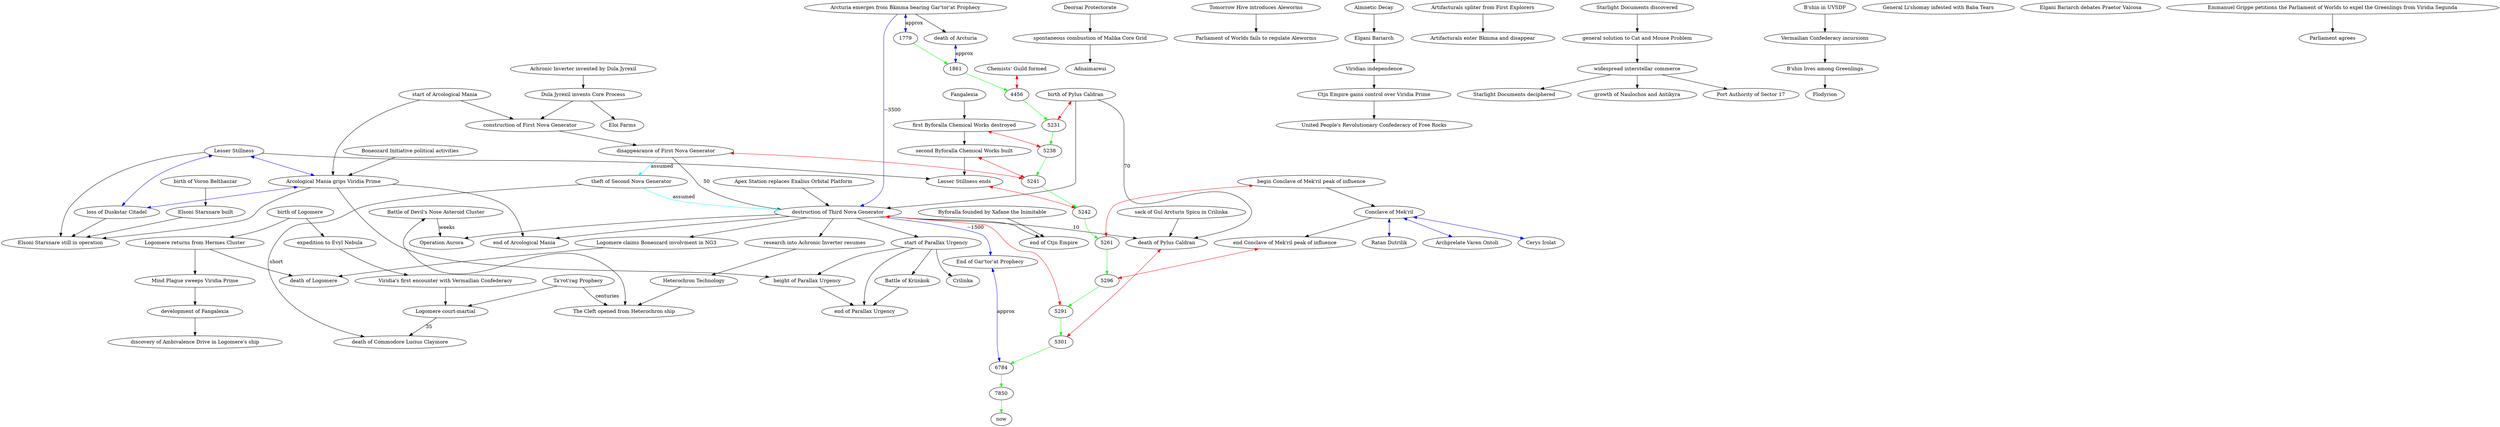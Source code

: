 digraph viridia
{
"dest NG3" [label="destruction of Third Nova Generator"]


# [[Welcome]]
"dest NG3" -> "start of Parallax Urgency"
"start of Parallax Urgency" -> "end of Parallax Urgency"

# [[Achronic Inverter]]
# We do know that "Achronic Inverter invented by Dula Jyrexil" comes
# before "dest NG3" from this article, but from [[Core Process]], we know
# that it also comes before the First Nova Generator.  Since NG1 is before
# NG3, we choose to simplify our graph by removing the line to NG3, as it
# (now) provides no useful additional information.

#"Achronic Inverter invented by Dula Jyrexil" -> "dest NG3"
"dest NG3" -> "research into Achronic Inverter resumes" -> "Heterochron Technology"

# [[Adnaimareui]]
"Deorsai Protectorate" -> "spontaneous combustion of Malika Core Grid" -> "Adnaimareui"

# [[Aleworms]]
"Tomorrow Hive introduces Aleworms" -> "Parliament of Worlds fails to regulate Aleworms"

# [[Almnetic Decay]]
#"collapse of Almnetic Empire"
"Almnetic Decay"

# [[Ambivalence Drive]]
"birth of Logomere" -> "Logomere returns from Hermes Cluster" -> "death of Logomere"
"Logomere returns from Hermes Cluster" -> "Mind Plague sweeps Viridia Prime" -> "development of Fangalexia" -> "discovery of Ambivalence Drive in Logomere's ship"

# [[Apex Station]]
"Apex Station replaces Exalius Orbital Platform" -> "dest NG3" -> "Operation Aurora"

# [[Arcological Mania]]
"Arcological Mania" [label="Arcological Mania grips Viridia Prime"]
# REVIEW
"Lesser Stillness" -> "Arcological Mania" [dir="both" color="blue"]
"Arcological Mania" -> "loss of Duskstar Citadel" [dir="both" color="blue"]
"Lesser Stillness" -> "loss of Duskstar Citadel" [dir="both" color="blue"]

"Lesser Stillness" -> "Elsoni Starsnare still in operation"
"Arcological Mania" -> "Elsoni Starsnare still in operation"
"loss of Duskstar Citadel" -> "Elsoni Starsnare still in operation"

# [[Arcturianism]]
"Arcturia emerges" [label="Arcturia emerges from Bkmma bearing Gar'tor'at Prophecy"]
"Arcturia emerges" -> "death of Arcturia"
"Arcturia emerges" -> "dest NG3" [label="~3500" color="blue"]
"dest NG3" -> "End of Gar'tor'at Prophecy" [label="~1500" color="blue"]
7850 -> "now" [color="green"]

# [[Artifacturals]]
"Artifacturals spliter from First Explorers" -> "Artifacturals enter Bkmma and disappear"

# [[Ascacian Wastes]]

# [[Astrogation]]
"Starlight Documents discovered" -> "general solution to Cat and Mouse Problem" -> "widespread interstellar commerce" -> "Starlight Documents deciphered"
"widespread interstellar commerce" -> "growth of Naulochos and Antikyra"
"widespread interstellar commerce" -> "Port Authority of Sector 17"

######


# [[B'shin]]
"B'shin in UVSDF" -> "Vermailian Confederacy incursions" -> "B'shin lives among Greenlings" -> "Flodyrion"

# [[Baba Tears]]
"General Li'shomay infested with Baba Tears"

# [[Elgani Bariarch]]
"Almnetic Decay" -> "Elgani Bariarch"
"Elgani Bariarch debates Praetor Valcosa"
"Elgani Bariarch" -> "Viridian independence"

# [[Barometz]]
"Emmanuel Grippe petitions the Parliament of Worlds to expel the Greenlings from Viridia Segunda" -> "Parliament agrees"

# [[Battle of Kriinkok]]
"start of Parallax Urgency" -> "Battle of Kriinkok" -> "end of Parallax Urgency"

# [[Bazrahin]]

# [[Voron Belthaszar]]
"birth of Voron Belthaszar" -> "Elsoni Starsnare built" -> "Elsoni Starsnare still in operation"
"Arcological Mania" -> "height of Parallax Urgency"
"start of Parallax Urgency" -> "height of Parallax Urgency" -> "end of Parallax Urgency"

# [[Bkmma]]

# [[Blank Space]]
"Battle of Devil's Nose Asteroid Cluster" -> "Operation Aurora" [label="weeks"]
"Battle of Devil's Nose Asteroid Cluster" -> "The Cleft opened from Heterochron ship" [dir="both"]
"Heterochron Technology" -> "The Cleft opened from Heterochron ship"

# [[Boneozard Initiative]]
"Boneozard Initiative political activities" -> "Arcological Mania"
"start of Arcological Mania" -> "Arcological Mania" -> "end of Arcological Mania"
"start of Arcological Mania" -> "construction of First Nova Generator" -> "disappearance of First Nova Generator"
"dest NG3" -> "end of Arcological Mania"
"disappearance of First Nova Generator" -> "dest NG3" [label="50"]
"dest NG3" -> "Logomere claims Boneozard involvment in NG3" -> "death of Logomere"

# "theft of NG2" comes from [[Commodore Lucius Claymore]]; we assume that
# First, Second, Third are in order
"disappearance of First Nova Generator" -> "theft of Second Nova Generator" -> "dest NG3" [color="cyan" label="assumed"]

# [[Byforalla]]
"Byforalla founded by Xafane the Inimitable" -> "end of Ctjn Empire"

######


# [[Pylus Caldran]]
"birth of Pylus Caldran" -> 5231 [dir="both" color="red"]
"death of Pylus Caldran" -> 5301 [dir="both" color="red"]
"birth of Pylus Caldran" -> "death of Pylus Caldran" [label="70"]
"death of Arcturia" -> 1861 [dir="both" label="approx" color="blue"]
"birth of Pylus Caldran" -> "dest NG3"
"dest NG3" -> "death of Pylus Caldran" [label="10"]
"sack of Gul Arcturis Spicu in Crilinka" -> "death of Pylus Caldran"

# via calculating that dest NG3 = "death of Pylus Caldran" - 10 years
"dest NG3" -> 5291 [dir="both" color="red"]
"End of Gar'tor'at Prophecy" -> 6784 [dir="both" label="approx" color="blue"]
"Arcturia emerges" -> 1779 [dir="both" label="approx" color="blue"]
"disappearance of First Nova Generator" -> 5241 [dir="both" color="red"]

# [[Cat and Mouse Problem]]

# [[Chemists' Guild]]

"Chemists' Guild formed" -> 4456 [dir="both" color="red"]
"first Byforalla Chemical Works destroyed" -> 5238 [dir="both" color="red"]
"Fangalexia" -> "first Byforalla Chemical Works destroyed" -> "second Byforalla Chemical Works built" -> "Lesser Stillness ends"
"second Byforalla Chemical Works built" -> 5241 [dir="both" color="red"]
"Lesser Stillness" -> "Lesser Stillness ends"
"Lesser Stillness ends" -> 5242 [dir="both" color="red"]
"dest NG3" -> "end of Ctjn Empire"

# [[The Cleft]]
"Ta'rot'rag Prophecy" -> "The Cleft opened from Heterochron ship" [label="centuries"]

# [[Commodore Lucius Claymore]]
"birth of Logomere" -> "expedition to Evyl Nebula" -> "Viridia's first encounter with Vermailian Confederacy" -> "Logomere court-martial"
"Logomere court-martial" -> "death of Commodore Lucius Claymore" [label="35"]
"theft of Second Nova Generator" -> "death of Commodore Lucius Claymore" [label="short"]
"Ta'rot'rag Prophecy"->"Logomere court-martial"

# [[Conclave of Mek'ril]]
# REVIEW
"begin Conclave of Mek'ril peak of influence" -> 5261 [dir="both" color="red"]
"end Conclave of Mek'ril peak of influence" -> 5296 [dir="both" color="red"]
"begin Conclave of Mek'ril peak of influence" -> "Conclave of Mek'ril" -> "end Conclave of Mek'ril peak of influence"

"Conclave of Mek'ril" -> "Ratan Dutrilik" [dir="both" color="blue"]
"Conclave of Mek'ril" -> "Archprelate Varen Ontoli" [dir="both" color="blue"]
"Conclave of Mek'ril" -> "Cerys Irolat" [dir="both" color="blue"]

# [[Core Process]]
"Achronic Inverter invented by Dula Jyrexil" -> "Dula Jyrexil invents Core Process" -> "construction of First Nova Generator"
"Dula Jyrexil invents Core Process" -> "Eloi Farms"

# [[Crilinka]]
"start of Parallax Urgency" -> "Crilinka"
# REVIEW: implies that Fangalexia, weather correction, Erasermind and Cat
# and Mouse problem occur in Crilinka, which would be after/during
# Parallax Urgency, but most of these were much earlier

# [[Ctjn Empire]]

"Viridian independence" -> "Ctjn Empire gains control over Viridia Prime" -> "United People's Revolutionary Confederacy of Free Rocks"


# specific years mentioned

1779->1861->4456->5231->5238->5241->5242->5261->5296->5291->5301->6784->7850 [color="green"]

}
